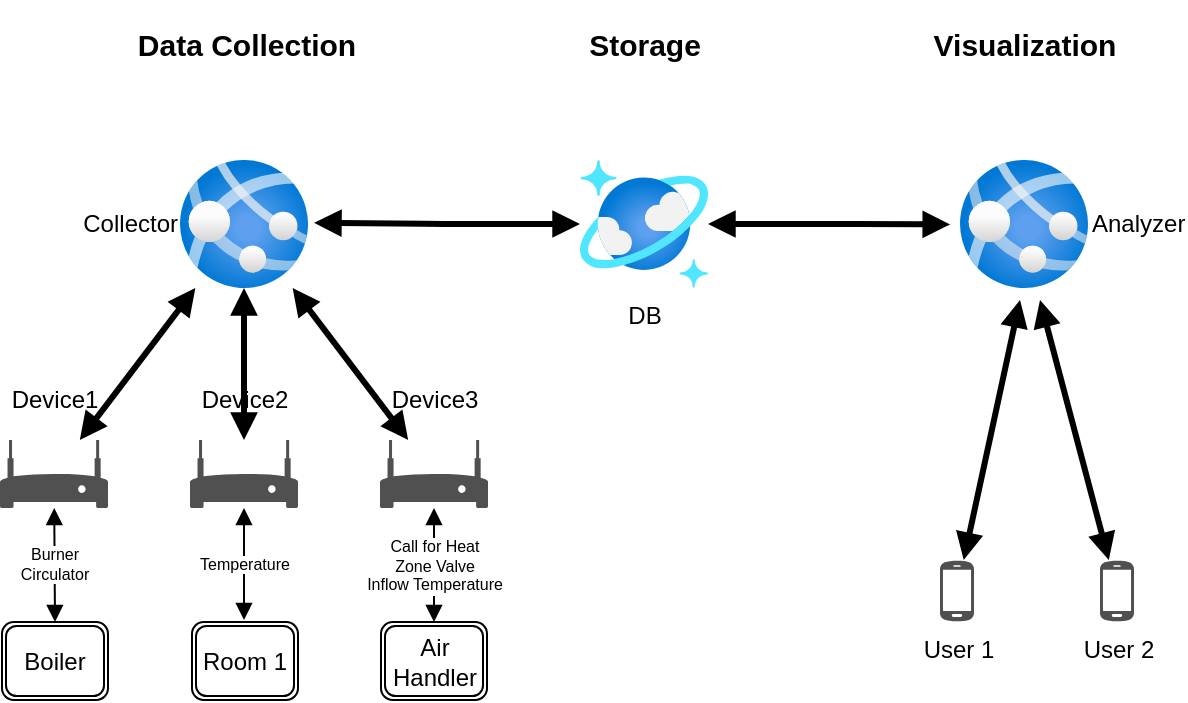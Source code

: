 <mxfile version="14.1.7" type="device"><diagram id="FF6ID4_4oBV6OmiWL0Dn" name="Page-1"><mxGraphModel dx="965" dy="553" grid="1" gridSize="10" guides="1" tooltips="1" connect="1" arrows="1" fold="1" page="1" pageScale="1" pageWidth="850" pageHeight="1100" math="0" shadow="0"><root><mxCell id="0"/><mxCell id="1" parent="0"/><mxCell id="-yALYAjzf2ZB4oUszLQD-14" style="edgeStyle=none;rounded=1;orthogonalLoop=1;jettySize=auto;html=1;startArrow=block;startFill=1;endArrow=block;endFill=1;strokeWidth=3;" parent="1" source="wQUz3y13M-za_MLb6p_Z-1" target="-yALYAjzf2ZB4oUszLQD-8" edge="1"><mxGeometry relative="1" as="geometry"/></mxCell><mxCell id="-yALYAjzf2ZB4oUszLQD-15" style="edgeStyle=none;rounded=1;orthogonalLoop=1;jettySize=auto;html=1;startArrow=block;startFill=1;endArrow=block;endFill=1;strokeWidth=3;" parent="1" source="wQUz3y13M-za_MLb6p_Z-1" target="-yALYAjzf2ZB4oUszLQD-9" edge="1"><mxGeometry relative="1" as="geometry"/></mxCell><mxCell id="-yALYAjzf2ZB4oUszLQD-16" style="edgeStyle=none;rounded=1;orthogonalLoop=1;jettySize=auto;html=1;startArrow=block;startFill=1;endArrow=block;endFill=1;strokeWidth=3;" parent="1" source="wQUz3y13M-za_MLb6p_Z-1" target="-yALYAjzf2ZB4oUszLQD-7" edge="1"><mxGeometry relative="1" as="geometry"/></mxCell><mxCell id="wQUz3y13M-za_MLb6p_Z-1" value="Collector" style="aspect=fixed;html=1;points=[];align=right;image;fontSize=12;image=img/lib/azure2/app_services/App_Services.svg;labelPosition=left;verticalLabelPosition=middle;verticalAlign=middle;" parent="1" vertex="1"><mxGeometry x="160" y="140" width="64" height="64" as="geometry"/></mxCell><mxCell id="wQUz3y13M-za_MLb6p_Z-2" value="Analyzer" style="aspect=fixed;html=1;points=[];align=left;image;fontSize=12;image=img/lib/azure2/app_services/App_Services.svg;labelPosition=right;verticalLabelPosition=middle;verticalAlign=middle;" parent="1" vertex="1"><mxGeometry x="550" y="140" width="64" height="64" as="geometry"/></mxCell><mxCell id="-yALYAjzf2ZB4oUszLQD-3" style="edgeStyle=orthogonalEdgeStyle;rounded=1;orthogonalLoop=1;jettySize=auto;html=1;entryX=-0.077;entryY=0.503;entryDx=0;entryDy=0;entryPerimeter=0;strokeWidth=3;startArrow=block;startFill=1;endArrow=block;endFill=1;" parent="1" source="wQUz3y13M-za_MLb6p_Z-3" target="wQUz3y13M-za_MLb6p_Z-2" edge="1"><mxGeometry relative="1" as="geometry"/></mxCell><mxCell id="-yALYAjzf2ZB4oUszLQD-4" style="edgeStyle=orthogonalEdgeStyle;orthogonalLoop=1;jettySize=auto;html=1;entryX=1.047;entryY=0.491;entryDx=0;entryDy=0;entryPerimeter=0;rounded=1;strokeWidth=3;startArrow=block;startFill=1;endArrow=block;endFill=1;" parent="1" source="wQUz3y13M-za_MLb6p_Z-3" target="wQUz3y13M-za_MLb6p_Z-1" edge="1"><mxGeometry relative="1" as="geometry"/></mxCell><mxCell id="wQUz3y13M-za_MLb6p_Z-3" value="DB" style="aspect=fixed;html=1;points=[];align=center;image;fontSize=12;image=img/lib/azure2/databases/Azure_Cosmos_DB.svg;" parent="1" vertex="1"><mxGeometry x="360" y="140" width="64" height="64" as="geometry"/></mxCell><mxCell id="-yALYAjzf2ZB4oUszLQD-21" style="edgeStyle=none;rounded=1;orthogonalLoop=1;jettySize=auto;html=1;startArrow=block;startFill=1;endArrow=block;endFill=1;strokeWidth=3;" parent="1" source="-yALYAjzf2ZB4oUszLQD-6" edge="1"><mxGeometry relative="1" as="geometry"><mxPoint x="580" y="210" as="targetPoint"/></mxGeometry></mxCell><mxCell id="-yALYAjzf2ZB4oUszLQD-6" value="User 1" style="pointerEvents=1;shadow=0;dashed=0;html=1;strokeColor=none;fillColor=#505050;labelPosition=center;verticalLabelPosition=bottom;verticalAlign=top;outlineConnect=0;align=center;shape=mxgraph.office.devices.cell_phone_android_proportional;" parent="1" vertex="1"><mxGeometry x="540" y="340" width="17" height="31" as="geometry"/></mxCell><mxCell id="-yALYAjzf2ZB4oUszLQD-7" value="Device1" style="pointerEvents=1;shadow=0;dashed=0;html=1;strokeColor=none;fillColor=#505050;labelPosition=center;verticalLabelPosition=top;verticalAlign=top;outlineConnect=0;align=center;shape=mxgraph.office.devices.modem;" parent="1" vertex="1"><mxGeometry x="70" y="280" width="54" height="34" as="geometry"/></mxCell><mxCell id="-yALYAjzf2ZB4oUszLQD-19" value="Temperature" style="edgeStyle=none;rounded=1;orthogonalLoop=1;jettySize=auto;html=1;startArrow=block;startFill=1;endArrow=block;endFill=1;strokeWidth=1;fontSize=8;" parent="1" source="-yALYAjzf2ZB4oUszLQD-8" edge="1"><mxGeometry relative="1" as="geometry"><mxPoint x="192" y="370" as="targetPoint"/></mxGeometry></mxCell><mxCell id="-yALYAjzf2ZB4oUszLQD-8" value="Device2" style="pointerEvents=1;shadow=0;dashed=0;html=1;strokeColor=none;fillColor=#505050;labelPosition=center;verticalLabelPosition=top;verticalAlign=top;outlineConnect=0;align=center;shape=mxgraph.office.devices.modem;" parent="1" vertex="1"><mxGeometry x="165" y="280" width="54" height="34" as="geometry"/></mxCell><mxCell id="-yALYAjzf2ZB4oUszLQD-9" value="Device3" style="pointerEvents=1;shadow=0;dashed=0;html=1;strokeColor=none;fillColor=#505050;labelPosition=center;verticalLabelPosition=top;verticalAlign=top;outlineConnect=0;align=center;shape=mxgraph.office.devices.modem;" parent="1" vertex="1"><mxGeometry x="260" y="280" width="54" height="34" as="geometry"/></mxCell><mxCell id="-yALYAjzf2ZB4oUszLQD-10" value="Boiler" style="shape=ext;double=1;rounded=1;whiteSpace=wrap;html=1;" parent="1" vertex="1"><mxGeometry x="71" y="371" width="53" height="39" as="geometry"/></mxCell><mxCell id="-yALYAjzf2ZB4oUszLQD-11" value="Room 1" style="shape=ext;double=1;rounded=1;whiteSpace=wrap;html=1;" parent="1" vertex="1"><mxGeometry x="166" y="371" width="53" height="39" as="geometry"/></mxCell><mxCell id="-yALYAjzf2ZB4oUszLQD-24" value="Call for Heat&lt;br&gt;Zone Valve&lt;br&gt;Inflow Temperature" style="edgeStyle=none;rounded=1;orthogonalLoop=1;jettySize=auto;html=1;startArrow=block;startFill=1;endArrow=block;endFill=1;strokeWidth=1;fontSize=8;" parent="1" source="-yALYAjzf2ZB4oUszLQD-12" target="-yALYAjzf2ZB4oUszLQD-9" edge="1"><mxGeometry relative="1" as="geometry"/></mxCell><mxCell id="-yALYAjzf2ZB4oUszLQD-12" value="Air Handler" style="shape=ext;double=1;rounded=1;whiteSpace=wrap;html=1;" parent="1" vertex="1"><mxGeometry x="260.5" y="371" width="53" height="39" as="geometry"/></mxCell><mxCell id="-yALYAjzf2ZB4oUszLQD-22" style="edgeStyle=none;rounded=1;orthogonalLoop=1;jettySize=auto;html=1;startArrow=block;startFill=1;endArrow=block;endFill=1;strokeWidth=3;" parent="1" source="-yALYAjzf2ZB4oUszLQD-20" edge="1"><mxGeometry relative="1" as="geometry"><mxPoint x="590" y="210" as="targetPoint"/></mxGeometry></mxCell><mxCell id="-yALYAjzf2ZB4oUszLQD-20" value="User 2" style="pointerEvents=1;shadow=0;dashed=0;html=1;strokeColor=none;fillColor=#505050;labelPosition=center;verticalLabelPosition=bottom;verticalAlign=top;outlineConnect=0;align=center;shape=mxgraph.office.devices.cell_phone_android_proportional;" parent="1" vertex="1"><mxGeometry x="620" y="340" width="17" height="31" as="geometry"/></mxCell><mxCell id="-yALYAjzf2ZB4oUszLQD-27" value="Burner&lt;br&gt;Circulator" style="edgeStyle=none;rounded=1;orthogonalLoop=1;jettySize=auto;html=1;startArrow=block;startFill=1;endArrow=block;endFill=1;strokeWidth=1;fontSize=8;entryX=0.5;entryY=0;entryDx=0;entryDy=0;" parent="1" source="-yALYAjzf2ZB4oUszLQD-7" target="-yALYAjzf2ZB4oUszLQD-10" edge="1"><mxGeometry relative="1" as="geometry"><mxPoint x="202" y="380" as="targetPoint"/><mxPoint x="124" y="324" as="sourcePoint"/></mxGeometry></mxCell><mxCell id="-yALYAjzf2ZB4oUszLQD-28" value="&lt;font style=&quot;font-size: 15px&quot;&gt;Data Collection&lt;/font&gt;" style="text;strokeColor=none;fillColor=none;html=1;fontSize=24;fontStyle=1;verticalAlign=middle;align=center;" parent="1" vertex="1"><mxGeometry x="143" y="60" width="100" height="40" as="geometry"/></mxCell><mxCell id="-yALYAjzf2ZB4oUszLQD-29" value="&lt;font style=&quot;font-size: 15px&quot;&gt;Visualization&lt;/font&gt;" style="text;strokeColor=none;fillColor=none;html=1;fontSize=24;fontStyle=1;verticalAlign=middle;align=center;" parent="1" vertex="1"><mxGeometry x="532" y="60" width="100" height="40" as="geometry"/></mxCell><mxCell id="-yALYAjzf2ZB4oUszLQD-30" value="&lt;font style=&quot;font-size: 15px&quot;&gt;Storage&lt;/font&gt;" style="text;strokeColor=none;fillColor=none;html=1;fontSize=24;fontStyle=1;verticalAlign=middle;align=center;" parent="1" vertex="1"><mxGeometry x="342" y="60" width="100" height="40" as="geometry"/></mxCell></root></mxGraphModel></diagram></mxfile>
